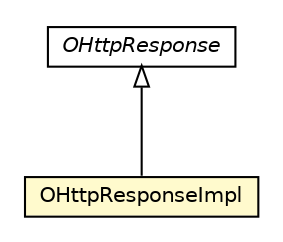 #!/usr/local/bin/dot
#
# Class diagram 
# Generated by UMLGraph version R5_6-24-gf6e263 (http://www.umlgraph.org/)
#

digraph G {
	edge [fontname="Helvetica",fontsize=10,labelfontname="Helvetica",labelfontsize=10];
	node [fontname="Helvetica",fontsize=10,shape=plaintext];
	nodesep=0.25;
	ranksep=0.5;
	// com.orientechnologies.orient.server.network.protocol.http.OHttpResponse
	c3860938 [label=<<table title="com.orientechnologies.orient.server.network.protocol.http.OHttpResponse" border="0" cellborder="1" cellspacing="0" cellpadding="2" port="p" href="./OHttpResponse.html">
		<tr><td><table border="0" cellspacing="0" cellpadding="1">
<tr><td align="center" balign="center"><font face="Helvetica-Oblique"> OHttpResponse </font></td></tr>
		</table></td></tr>
		</table>>, URL="./OHttpResponse.html", fontname="Helvetica", fontcolor="black", fontsize=10.0];
	// com.orientechnologies.orient.server.network.protocol.http.OHttpResponseImpl
	c3860948 [label=<<table title="com.orientechnologies.orient.server.network.protocol.http.OHttpResponseImpl" border="0" cellborder="1" cellspacing="0" cellpadding="2" port="p" bgcolor="lemonChiffon" href="./OHttpResponseImpl.html">
		<tr><td><table border="0" cellspacing="0" cellpadding="1">
<tr><td align="center" balign="center"> OHttpResponseImpl </td></tr>
		</table></td></tr>
		</table>>, URL="./OHttpResponseImpl.html", fontname="Helvetica", fontcolor="black", fontsize=10.0];
	//com.orientechnologies.orient.server.network.protocol.http.OHttpResponseImpl extends com.orientechnologies.orient.server.network.protocol.http.OHttpResponse
	c3860938:p -> c3860948:p [dir=back,arrowtail=empty];
}

